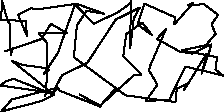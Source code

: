 unitsize(0.001cm);
// 38713
draw((1357,1905)--(705,1812));
draw((705,1812)--(554,1825));
draw((554,1825)--(323,1714));
draw((323,1714)--(482,1337));
draw((482,1337)--(457,1607));
draw((457,1607)--(22,1617));
draw((22,1617)--(43,1957));
draw((43,1957)--(138,1610));
draw((138,1610)--(185,1542));
draw((185,1542)--(192,1004));
draw((192,1004)--(234,1118));
draw((234,1118)--(86,1065));
draw((86,1065)--(737,1285));
draw((737,1285)--(901,1552));
draw((901,1552)--(1183,1391));
draw((1183,1391)--(693,1383));
draw((693,1383)--(826,1226));
draw((826,1226)--(834,629));
draw((834,629)--(805,272));
draw((805,272)--(812,351));
draw((812,351)--(40,462));
draw((40,462)--(14,454));
draw((14,454)--(99,536));
draw((99,536)--(242,584));
draw((242,584)--(913,317));
draw((913,317)--(1031,428));
draw((1031,428)--(213,220));
draw((213,220)--(29,6));
draw((29,6)--(721,186));
draw((721,186)--(960,303));
draw((960,303)--(219,898));
draw((219,898)--(396,828));
draw((396,828)--(779,777));
draw((779,777)--(868,731));
draw((868,731)--(781,671));
draw((781,671)--(1027,1041));
draw((1027,1041)--(1327,1893));
draw((1327,1893)--(1660,1556));
draw((1660,1556)--(2082,1753));
draw((2082,1753)--(2318,1925));
draw((2318,1925)--(2312,1949));
draw((2312,1949)--(2302,1127));
draw((2302,1127)--(2365,1649));
draw((2365,1649)--(2469,1838));
draw((2469,1838)--(2048,1628));
draw((2048,1628)--(1544,863));
draw((1544,863)--(1097,643));
draw((1097,643)--(1000,457));
draw((1000,457)--(1058,372));
draw((1058,372)--(1779,90));
draw((1779,90)--(1410,307));
draw((1410,307)--(1774,107));
draw((1774,107)--(2049,417));
draw((2049,417)--(1868,197));
draw((1868,197)--(2361,640));
draw((2361,640)--(2499,658));
draw((2499,658)--(2178,978));
draw((2178,978)--(2232,1374));
draw((2232,1374)--(2513,1572));
draw((2513,1572)--(2687,1353));
draw((2687,1353)--(2433,1538));
draw((2433,1538)--(2552,1909));
draw((2552,1909)--(3092,1668));
draw((3092,1668)--(3078,1541));
draw((3078,1541)--(3409,1917));
draw((3409,1917)--(3314,1881));
draw((3314,1881)--(3499,1885));
draw((3499,1885)--(3586,1909));
draw((3586,1909)--(3853,1712));
draw((3853,1712)--(3736,1542));
draw((3736,1542)--(3808,1375));
draw((3808,1375)--(3635,1174));
draw((3635,1174)--(3213,1085));
draw((3213,1085)--(3835,963));
draw((3835,963)--(3806,746));
draw((3806,746)--(3939,640));
draw((3939,640)--(3278,799));
draw((3278,799)--(2990,214));
draw((2990,214)--(2576,189));
draw((2576,189)--(2781,478));
draw((2781,478)--(2636,727));
draw((2636,727)--(2650,802));
draw((2650,802)--(2933,1459));
draw((2933,1459)--(2773,1286));
draw((2773,1286)--(3174,1064));
draw((3174,1064)--(3394,1028));
draw((3394,1028)--(3729,1188));
draw((3729,1188)--(3704,1082));
draw((3704,1082)--(3564,676));
draw((3564,676)--(3646,1018));
draw((3646,1018)--(3249,378));
draw((3249,378)--(3297,491));
draw((3297,491)--(3124,408));
draw((3124,408)--(3099,173));
draw((3099,173)--(2221,291));
draw((2221,291)--(1307,964));
draw((1307,964)--(1362,1526));
draw((1362,1526)--(1533,1780));
draw((1533,1780)--(1838,1732));
draw((1838,1732)--(1357,1905));
